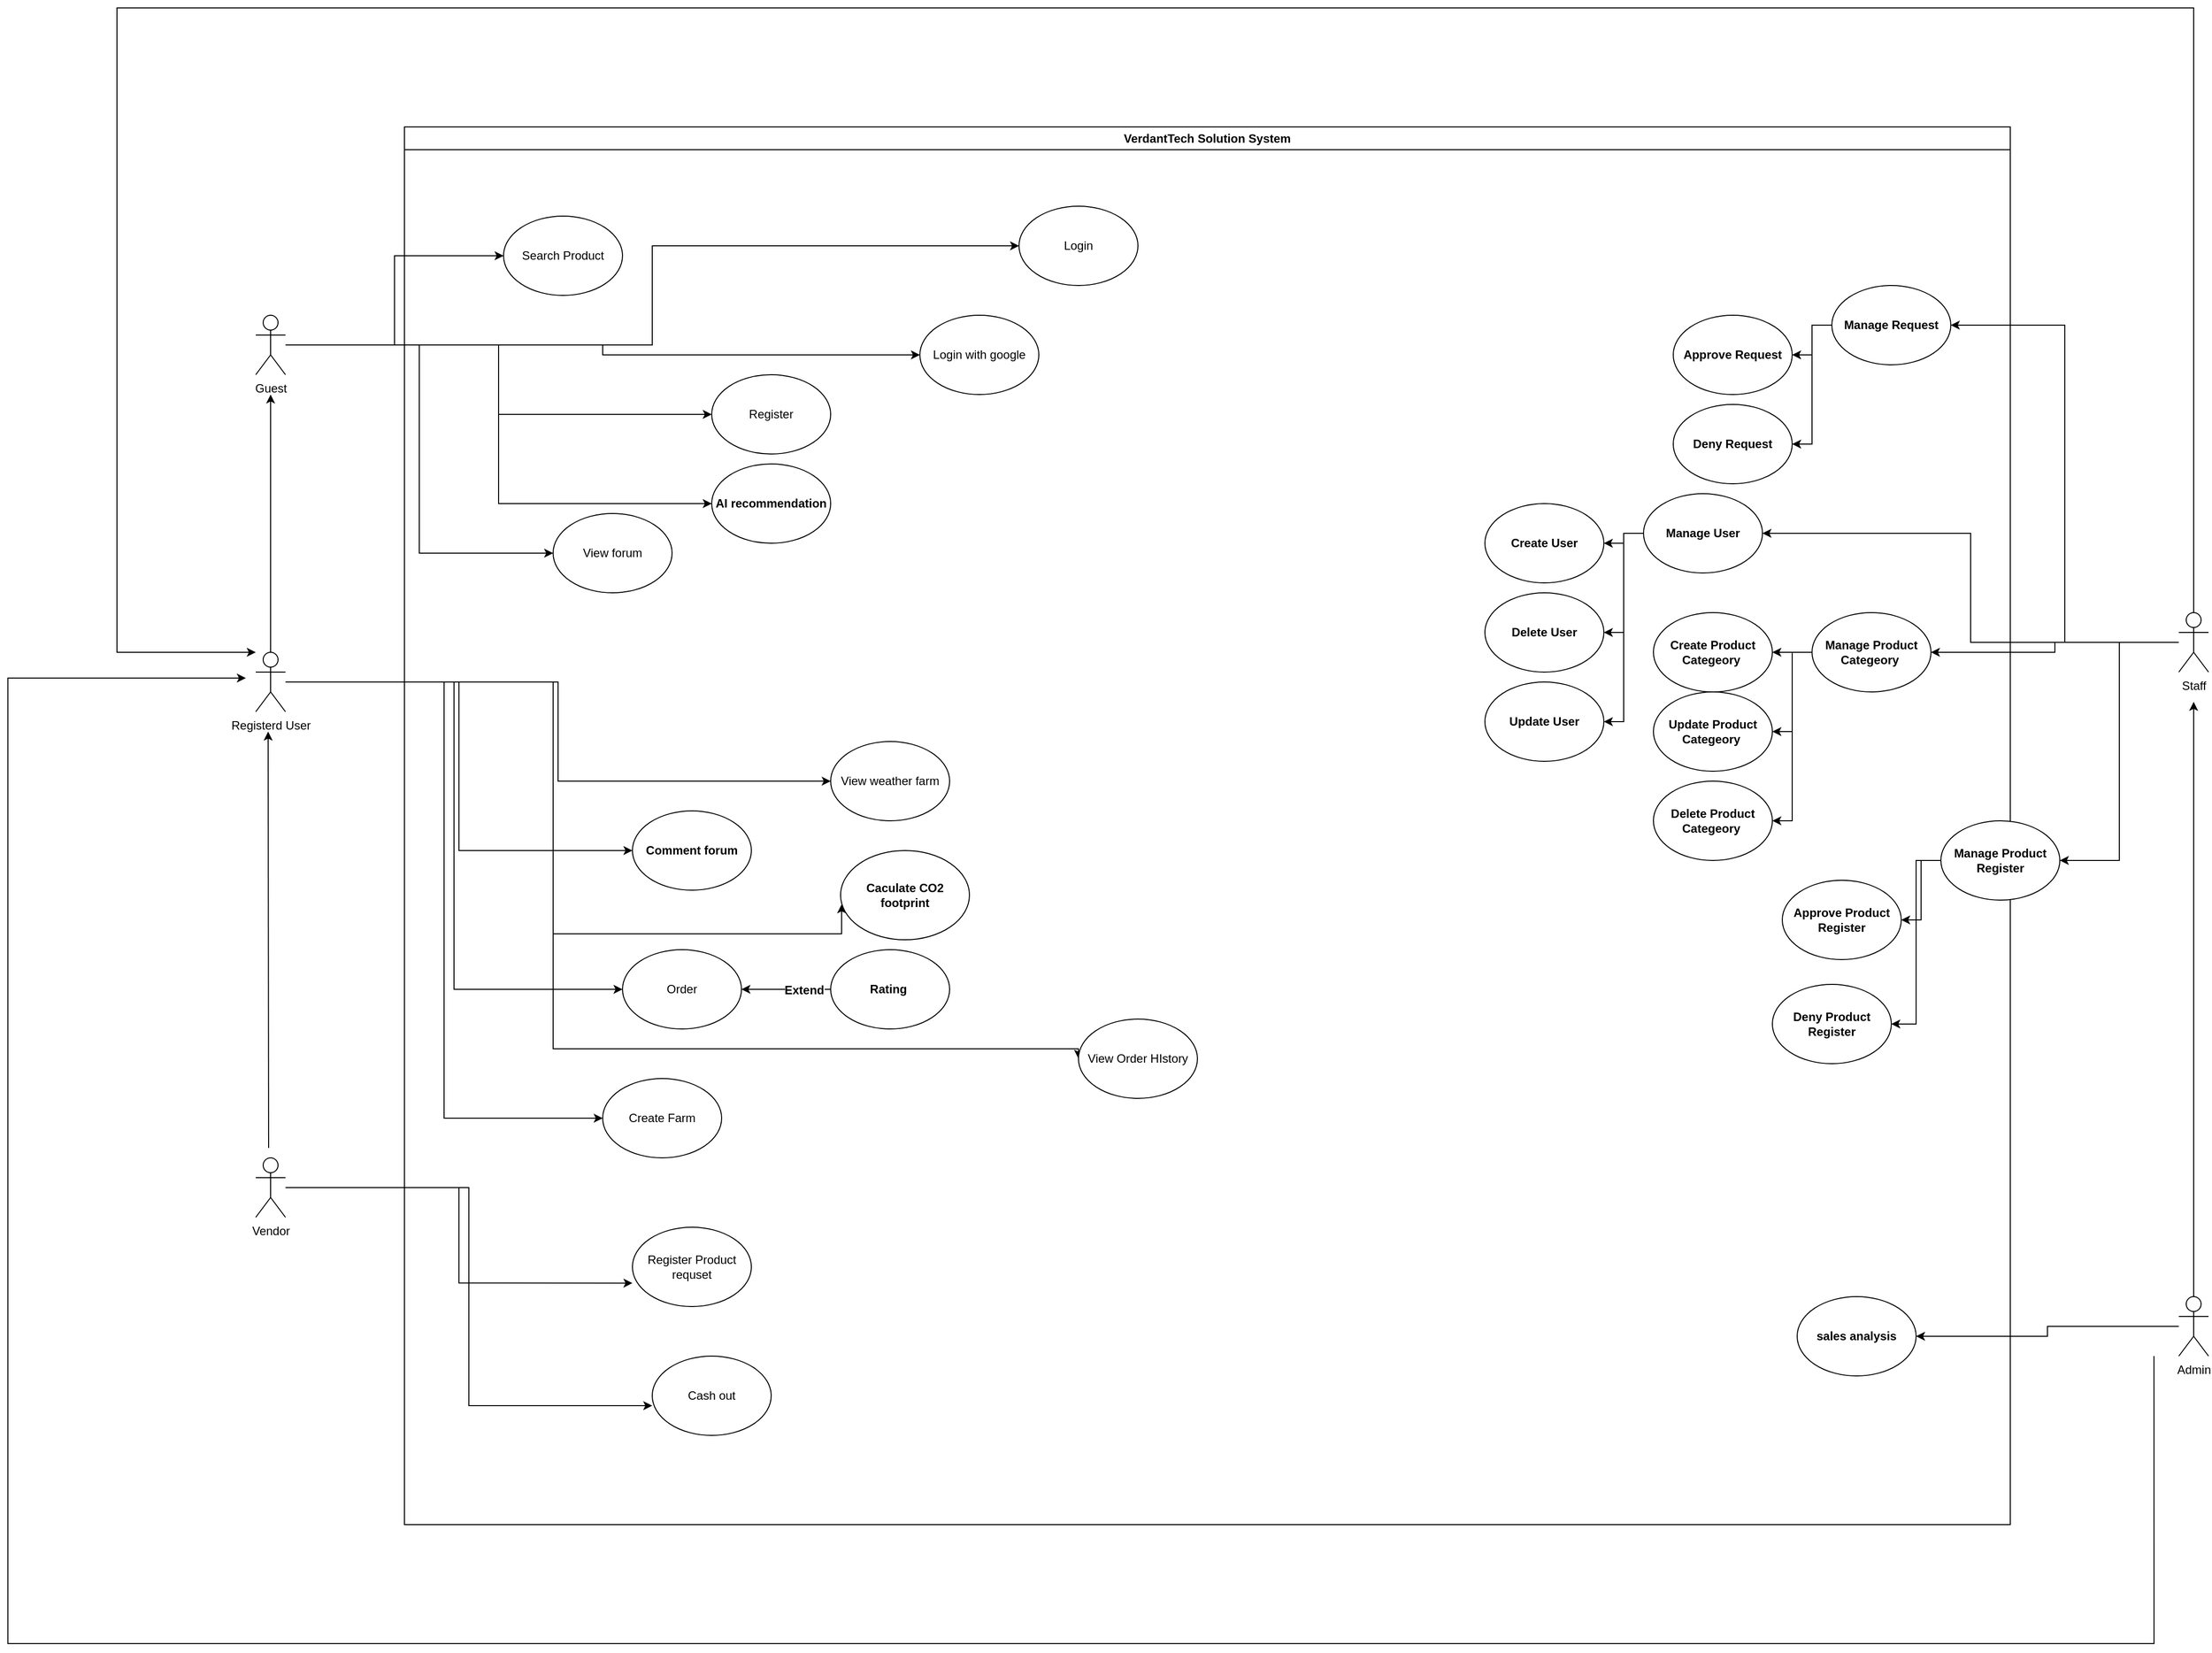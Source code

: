 <mxfile version="28.2.8">
  <diagram name="Page-1" id="nanV0DKHaTG6kbESAD8X">
    <mxGraphModel dx="3877" dy="2462" grid="1" gridSize="10" guides="1" tooltips="1" connect="1" arrows="1" fold="1" page="1" pageScale="1" pageWidth="850" pageHeight="1100" math="0" shadow="0">
      <root>
        <mxCell id="0" />
        <mxCell id="1" parent="0" />
        <mxCell id="4OxYw_d_2AR4PA6qMcKQ-128" style="edgeStyle=orthogonalEdgeStyle;rounded=0;orthogonalLoop=1;jettySize=auto;html=1;entryX=0;entryY=0.5;entryDx=0;entryDy=0;fontFamily=Helvetica;fontSize=12;fontColor=default;fontStyle=1;" edge="1" parent="1" source="4OxYw_d_2AR4PA6qMcKQ-1" target="4OxYw_d_2AR4PA6qMcKQ-16">
          <mxGeometry relative="1" as="geometry" />
        </mxCell>
        <mxCell id="4OxYw_d_2AR4PA6qMcKQ-129" style="edgeStyle=orthogonalEdgeStyle;rounded=0;orthogonalLoop=1;jettySize=auto;html=1;entryX=0;entryY=0.5;entryDx=0;entryDy=0;fontFamily=Helvetica;fontSize=12;fontColor=default;fontStyle=1;" edge="1" parent="1" source="4OxYw_d_2AR4PA6qMcKQ-1" target="4OxYw_d_2AR4PA6qMcKQ-51">
          <mxGeometry relative="1" as="geometry" />
        </mxCell>
        <mxCell id="4OxYw_d_2AR4PA6qMcKQ-130" style="edgeStyle=orthogonalEdgeStyle;rounded=0;orthogonalLoop=1;jettySize=auto;html=1;entryX=0;entryY=0.5;entryDx=0;entryDy=0;fontFamily=Helvetica;fontSize=12;fontColor=default;fontStyle=1;" edge="1" parent="1" source="4OxYw_d_2AR4PA6qMcKQ-1" target="4OxYw_d_2AR4PA6qMcKQ-12">
          <mxGeometry relative="1" as="geometry" />
        </mxCell>
        <mxCell id="4OxYw_d_2AR4PA6qMcKQ-131" style="edgeStyle=orthogonalEdgeStyle;rounded=0;orthogonalLoop=1;jettySize=auto;html=1;entryX=0;entryY=0.5;entryDx=0;entryDy=0;fontFamily=Helvetica;fontSize=12;fontColor=default;fontStyle=1;" edge="1" parent="1" source="4OxYw_d_2AR4PA6qMcKQ-1" target="4OxYw_d_2AR4PA6qMcKQ-28">
          <mxGeometry relative="1" as="geometry" />
        </mxCell>
        <mxCell id="4OxYw_d_2AR4PA6qMcKQ-133" style="edgeStyle=orthogonalEdgeStyle;rounded=0;orthogonalLoop=1;jettySize=auto;html=1;entryX=0;entryY=0.5;entryDx=0;entryDy=0;fontFamily=Helvetica;fontSize=12;fontColor=default;fontStyle=1;" edge="1" parent="1" source="4OxYw_d_2AR4PA6qMcKQ-1" target="4OxYw_d_2AR4PA6qMcKQ-49">
          <mxGeometry relative="1" as="geometry">
            <Array as="points">
              <mxPoint x="540" y="230" />
              <mxPoint x="540" y="600" />
            </Array>
          </mxGeometry>
        </mxCell>
        <mxCell id="4OxYw_d_2AR4PA6qMcKQ-1" value="Registerd User" style="shape=umlActor;verticalLabelPosition=bottom;verticalAlign=top;html=1;outlineConnect=0;" vertex="1" parent="1">
          <mxGeometry x="240" y="200" width="30" height="60" as="geometry" />
        </mxCell>
        <mxCell id="4OxYw_d_2AR4PA6qMcKQ-2" value="Vendor" style="shape=umlActor;verticalLabelPosition=bottom;verticalAlign=top;html=1;outlineConnect=0;" vertex="1" parent="1">
          <mxGeometry x="240" y="710" width="30" height="60" as="geometry" />
        </mxCell>
        <mxCell id="4OxYw_d_2AR4PA6qMcKQ-39" style="edgeStyle=orthogonalEdgeStyle;rounded=0;orthogonalLoop=1;jettySize=auto;html=1;fontFamily=Helvetica;fontSize=12;fontColor=default;fontStyle=1;" edge="1" parent="1" source="4OxYw_d_2AR4PA6qMcKQ-3" target="4OxYw_d_2AR4PA6qMcKQ-33">
          <mxGeometry relative="1" as="geometry" />
        </mxCell>
        <mxCell id="4OxYw_d_2AR4PA6qMcKQ-40" style="edgeStyle=orthogonalEdgeStyle;rounded=0;orthogonalLoop=1;jettySize=auto;html=1;entryX=1;entryY=0.5;entryDx=0;entryDy=0;fontFamily=Helvetica;fontSize=12;fontColor=default;fontStyle=1;" edge="1" parent="1" source="4OxYw_d_2AR4PA6qMcKQ-3" target="4OxYw_d_2AR4PA6qMcKQ-31">
          <mxGeometry relative="1" as="geometry" />
        </mxCell>
        <mxCell id="4OxYw_d_2AR4PA6qMcKQ-42" style="edgeStyle=orthogonalEdgeStyle;rounded=0;orthogonalLoop=1;jettySize=auto;html=1;entryX=1;entryY=0.5;entryDx=0;entryDy=0;fontFamily=Helvetica;fontSize=12;fontColor=default;fontStyle=1;" edge="1" parent="1" source="4OxYw_d_2AR4PA6qMcKQ-3" target="4OxYw_d_2AR4PA6qMcKQ-34">
          <mxGeometry relative="1" as="geometry" />
        </mxCell>
        <mxCell id="4OxYw_d_2AR4PA6qMcKQ-116" style="edgeStyle=orthogonalEdgeStyle;rounded=0;orthogonalLoop=1;jettySize=auto;html=1;fontFamily=Helvetica;fontSize=12;fontColor=default;fontStyle=1;exitX=0.5;exitY=0;exitDx=0;exitDy=0;exitPerimeter=0;" edge="1" parent="1" source="4OxYw_d_2AR4PA6qMcKQ-3" target="4OxYw_d_2AR4PA6qMcKQ-1">
          <mxGeometry relative="1" as="geometry">
            <mxPoint x="180.004" y="200.0" as="targetPoint" />
            <mxPoint x="2180" y="140" as="sourcePoint" />
            <Array as="points">
              <mxPoint x="2195" y="-450" />
              <mxPoint x="100" y="-450" />
              <mxPoint x="100" y="200" />
            </Array>
          </mxGeometry>
        </mxCell>
        <mxCell id="4OxYw_d_2AR4PA6qMcKQ-117" value="" style="edgeLabel;html=1;align=center;verticalAlign=middle;resizable=0;points=[];strokeColor=default;fontFamily=Helvetica;fontSize=12;fontColor=default;fontStyle=1;fillColor=default;" vertex="1" connectable="0" parent="4OxYw_d_2AR4PA6qMcKQ-116">
          <mxGeometry x="0.989" y="2" relative="1" as="geometry">
            <mxPoint y="-1" as="offset" />
          </mxGeometry>
        </mxCell>
        <mxCell id="4OxYw_d_2AR4PA6qMcKQ-3" value="Staff" style="shape=umlActor;verticalLabelPosition=bottom;verticalAlign=top;html=1;outlineConnect=0;" vertex="1" parent="1">
          <mxGeometry x="2180" y="160" width="30" height="60" as="geometry" />
        </mxCell>
        <mxCell id="4OxYw_d_2AR4PA6qMcKQ-43" style="edgeStyle=orthogonalEdgeStyle;rounded=0;orthogonalLoop=1;jettySize=auto;html=1;fontFamily=Helvetica;fontSize=12;fontColor=default;fontStyle=1;" edge="1" parent="1" source="4OxYw_d_2AR4PA6qMcKQ-4">
          <mxGeometry relative="1" as="geometry">
            <mxPoint x="2195" y="250" as="targetPoint" />
          </mxGeometry>
        </mxCell>
        <mxCell id="4OxYw_d_2AR4PA6qMcKQ-45" style="edgeStyle=orthogonalEdgeStyle;rounded=0;orthogonalLoop=1;jettySize=auto;html=1;fontFamily=Helvetica;fontSize=12;fontColor=default;fontStyle=1;entryX=1;entryY=0.5;entryDx=0;entryDy=0;" edge="1" parent="1" source="4OxYw_d_2AR4PA6qMcKQ-4" target="4OxYw_d_2AR4PA6qMcKQ-35">
          <mxGeometry relative="1" as="geometry">
            <mxPoint x="1260" y="620" as="targetPoint" />
          </mxGeometry>
        </mxCell>
        <mxCell id="4OxYw_d_2AR4PA6qMcKQ-120" style="edgeStyle=orthogonalEdgeStyle;rounded=0;orthogonalLoop=1;jettySize=auto;html=1;fontFamily=Helvetica;fontSize=12;fontColor=default;fontStyle=1;" edge="1" parent="1">
          <mxGeometry relative="1" as="geometry">
            <mxPoint x="230" y="226" as="targetPoint" />
            <mxPoint x="2154.96" y="910" as="sourcePoint" />
            <Array as="points">
              <mxPoint x="2154.96" y="1200" />
              <mxPoint x="-10.04" y="1200" />
              <mxPoint x="-10.04" y="226" />
              <mxPoint x="199.96" y="226" />
            </Array>
          </mxGeometry>
        </mxCell>
        <mxCell id="4OxYw_d_2AR4PA6qMcKQ-4" value="Admin" style="shape=umlActor;verticalLabelPosition=bottom;verticalAlign=top;html=1;outlineConnect=0;" vertex="1" parent="1">
          <mxGeometry x="2180" y="850" width="30" height="60" as="geometry" />
        </mxCell>
        <mxCell id="4OxYw_d_2AR4PA6qMcKQ-9" value="VerdantTech Solution System" style="swimlane;whiteSpace=wrap;html=1;startSize=23;movable=1;resizable=1;rotatable=1;deletable=1;editable=1;locked=0;connectable=1;" vertex="1" parent="1">
          <mxGeometry x="390" y="-330" width="1620" height="1410" as="geometry" />
        </mxCell>
        <mxCell id="4OxYw_d_2AR4PA6qMcKQ-10" value="Register" style="ellipse;whiteSpace=wrap;html=1;" vertex="1" parent="4OxYw_d_2AR4PA6qMcKQ-9">
          <mxGeometry x="310" y="250" width="120" height="80" as="geometry" />
        </mxCell>
        <mxCell id="4OxYw_d_2AR4PA6qMcKQ-11" value="Login" style="ellipse;whiteSpace=wrap;html=1;" vertex="1" parent="4OxYw_d_2AR4PA6qMcKQ-9">
          <mxGeometry x="620" y="80" width="120" height="80" as="geometry" />
        </mxCell>
        <mxCell id="4OxYw_d_2AR4PA6qMcKQ-12" value="Order" style="ellipse;whiteSpace=wrap;html=1;" vertex="1" parent="4OxYw_d_2AR4PA6qMcKQ-9">
          <mxGeometry x="220" y="830" width="120" height="80" as="geometry" />
        </mxCell>
        <mxCell id="4OxYw_d_2AR4PA6qMcKQ-13" value="View forum" style="ellipse;whiteSpace=wrap;html=1;" vertex="1" parent="4OxYw_d_2AR4PA6qMcKQ-9">
          <mxGeometry x="150" y="390" width="120" height="80" as="geometry" />
        </mxCell>
        <mxCell id="4OxYw_d_2AR4PA6qMcKQ-14" value="Search Product" style="ellipse;whiteSpace=wrap;html=1;" vertex="1" parent="4OxYw_d_2AR4PA6qMcKQ-9">
          <mxGeometry x="100" y="90" width="120" height="80" as="geometry" />
        </mxCell>
        <mxCell id="4OxYw_d_2AR4PA6qMcKQ-15" value="Register Product requset" style="ellipse;whiteSpace=wrap;html=1;" vertex="1" parent="4OxYw_d_2AR4PA6qMcKQ-9">
          <mxGeometry x="230" y="1110" width="120" height="80" as="geometry" />
        </mxCell>
        <mxCell id="4OxYw_d_2AR4PA6qMcKQ-16" value="Create Farm" style="ellipse;whiteSpace=wrap;html=1;" vertex="1" parent="4OxYw_d_2AR4PA6qMcKQ-9">
          <mxGeometry x="200" y="960" width="120" height="80" as="geometry" />
        </mxCell>
        <mxCell id="4OxYw_d_2AR4PA6qMcKQ-17" value="Cash out" style="ellipse;whiteSpace=wrap;html=1;" vertex="1" parent="4OxYw_d_2AR4PA6qMcKQ-9">
          <mxGeometry x="250" y="1240" width="120" height="80" as="geometry" />
        </mxCell>
        <mxCell id="4OxYw_d_2AR4PA6qMcKQ-26" value="Login with google" style="ellipse;whiteSpace=wrap;html=1;" vertex="1" parent="4OxYw_d_2AR4PA6qMcKQ-9">
          <mxGeometry x="520" y="190" width="120" height="80" as="geometry" />
        </mxCell>
        <mxCell id="4OxYw_d_2AR4PA6qMcKQ-28" value="View weather farm" style="ellipse;whiteSpace=wrap;html=1;" vertex="1" parent="4OxYw_d_2AR4PA6qMcKQ-9">
          <mxGeometry x="430" y="620" width="120" height="80" as="geometry" />
        </mxCell>
        <mxCell id="4OxYw_d_2AR4PA6qMcKQ-30" value="Caculate CO2 footprint" style="ellipse;whiteSpace=wrap;html=1;strokeColor=default;align=center;verticalAlign=middle;fontFamily=Helvetica;fontSize=12;fontColor=default;fontStyle=1;fillColor=default;" vertex="1" parent="4OxYw_d_2AR4PA6qMcKQ-9">
          <mxGeometry x="440" y="730" width="130" height="90" as="geometry" />
        </mxCell>
        <mxCell id="4OxYw_d_2AR4PA6qMcKQ-107" style="edgeStyle=orthogonalEdgeStyle;rounded=0;orthogonalLoop=1;jettySize=auto;html=1;entryX=1;entryY=0.5;entryDx=0;entryDy=0;fontFamily=Helvetica;fontSize=12;fontColor=default;fontStyle=1;" edge="1" parent="4OxYw_d_2AR4PA6qMcKQ-9" source="4OxYw_d_2AR4PA6qMcKQ-31" target="4OxYw_d_2AR4PA6qMcKQ-105">
          <mxGeometry relative="1" as="geometry" />
        </mxCell>
        <mxCell id="4OxYw_d_2AR4PA6qMcKQ-108" style="edgeStyle=orthogonalEdgeStyle;rounded=0;orthogonalLoop=1;jettySize=auto;html=1;entryX=1;entryY=0.5;entryDx=0;entryDy=0;fontFamily=Helvetica;fontSize=12;fontColor=default;fontStyle=1;" edge="1" parent="4OxYw_d_2AR4PA6qMcKQ-9" source="4OxYw_d_2AR4PA6qMcKQ-31" target="4OxYw_d_2AR4PA6qMcKQ-106">
          <mxGeometry relative="1" as="geometry" />
        </mxCell>
        <mxCell id="4OxYw_d_2AR4PA6qMcKQ-31" value="Manage Request" style="ellipse;whiteSpace=wrap;html=1;strokeColor=default;align=center;verticalAlign=middle;fontFamily=Helvetica;fontSize=12;fontColor=default;fontStyle=1;fillColor=default;" vertex="1" parent="4OxYw_d_2AR4PA6qMcKQ-9">
          <mxGeometry x="1440" y="160" width="120" height="80" as="geometry" />
        </mxCell>
        <mxCell id="4OxYw_d_2AR4PA6qMcKQ-103" style="edgeStyle=orthogonalEdgeStyle;rounded=0;orthogonalLoop=1;jettySize=auto;html=1;fontFamily=Helvetica;fontSize=12;fontColor=default;fontStyle=1;" edge="1" parent="4OxYw_d_2AR4PA6qMcKQ-9" source="4OxYw_d_2AR4PA6qMcKQ-32" target="4OxYw_d_2AR4PA6qMcKQ-98">
          <mxGeometry relative="1" as="geometry" />
        </mxCell>
        <mxCell id="4OxYw_d_2AR4PA6qMcKQ-104" style="edgeStyle=orthogonalEdgeStyle;rounded=0;orthogonalLoop=1;jettySize=auto;html=1;entryX=1;entryY=0.5;entryDx=0;entryDy=0;fontFamily=Helvetica;fontSize=12;fontColor=default;fontStyle=1;" edge="1" parent="4OxYw_d_2AR4PA6qMcKQ-9" source="4OxYw_d_2AR4PA6qMcKQ-32" target="4OxYw_d_2AR4PA6qMcKQ-100">
          <mxGeometry relative="1" as="geometry" />
        </mxCell>
        <mxCell id="4OxYw_d_2AR4PA6qMcKQ-32" value="Manage Product Register" style="ellipse;whiteSpace=wrap;html=1;strokeColor=default;align=center;verticalAlign=middle;fontFamily=Helvetica;fontSize=12;fontColor=default;fontStyle=1;fillColor=default;" vertex="1" parent="4OxYw_d_2AR4PA6qMcKQ-9">
          <mxGeometry x="1550" y="700" width="120" height="80" as="geometry" />
        </mxCell>
        <mxCell id="4OxYw_d_2AR4PA6qMcKQ-95" style="edgeStyle=orthogonalEdgeStyle;rounded=0;orthogonalLoop=1;jettySize=auto;html=1;fontFamily=Helvetica;fontSize=12;fontColor=default;fontStyle=1;" edge="1" parent="4OxYw_d_2AR4PA6qMcKQ-9" source="4OxYw_d_2AR4PA6qMcKQ-33" target="4OxYw_d_2AR4PA6qMcKQ-92">
          <mxGeometry relative="1" as="geometry" />
        </mxCell>
        <mxCell id="4OxYw_d_2AR4PA6qMcKQ-96" style="edgeStyle=orthogonalEdgeStyle;rounded=0;orthogonalLoop=1;jettySize=auto;html=1;fontFamily=Helvetica;fontSize=12;fontColor=default;fontStyle=1;" edge="1" parent="4OxYw_d_2AR4PA6qMcKQ-9" source="4OxYw_d_2AR4PA6qMcKQ-33" target="4OxYw_d_2AR4PA6qMcKQ-93">
          <mxGeometry relative="1" as="geometry" />
        </mxCell>
        <mxCell id="4OxYw_d_2AR4PA6qMcKQ-97" style="edgeStyle=orthogonalEdgeStyle;rounded=0;orthogonalLoop=1;jettySize=auto;html=1;entryX=1;entryY=0.5;entryDx=0;entryDy=0;fontFamily=Helvetica;fontSize=12;fontColor=default;fontStyle=1;" edge="1" parent="4OxYw_d_2AR4PA6qMcKQ-9" source="4OxYw_d_2AR4PA6qMcKQ-33" target="4OxYw_d_2AR4PA6qMcKQ-94">
          <mxGeometry relative="1" as="geometry" />
        </mxCell>
        <mxCell id="4OxYw_d_2AR4PA6qMcKQ-33" value="Manage Product Categeory&amp;nbsp;" style="ellipse;whiteSpace=wrap;html=1;strokeColor=default;align=center;verticalAlign=middle;fontFamily=Helvetica;fontSize=12;fontColor=default;fontStyle=1;fillColor=default;" vertex="1" parent="4OxYw_d_2AR4PA6qMcKQ-9">
          <mxGeometry x="1420" y="490" width="120" height="80" as="geometry" />
        </mxCell>
        <mxCell id="4OxYw_d_2AR4PA6qMcKQ-62" style="edgeStyle=orthogonalEdgeStyle;rounded=0;orthogonalLoop=1;jettySize=auto;html=1;fontFamily=Helvetica;fontSize=12;fontColor=default;fontStyle=1;" edge="1" parent="4OxYw_d_2AR4PA6qMcKQ-9" source="4OxYw_d_2AR4PA6qMcKQ-34" target="4OxYw_d_2AR4PA6qMcKQ-61">
          <mxGeometry relative="1" as="geometry" />
        </mxCell>
        <mxCell id="4OxYw_d_2AR4PA6qMcKQ-63" style="edgeStyle=orthogonalEdgeStyle;rounded=0;orthogonalLoop=1;jettySize=auto;html=1;entryX=1;entryY=0.5;entryDx=0;entryDy=0;fontFamily=Helvetica;fontSize=12;fontColor=default;fontStyle=1;" edge="1" parent="4OxYw_d_2AR4PA6qMcKQ-9" source="4OxYw_d_2AR4PA6qMcKQ-34" target="4OxYw_d_2AR4PA6qMcKQ-60">
          <mxGeometry relative="1" as="geometry" />
        </mxCell>
        <mxCell id="4OxYw_d_2AR4PA6qMcKQ-64" style="edgeStyle=orthogonalEdgeStyle;rounded=0;orthogonalLoop=1;jettySize=auto;html=1;entryX=1;entryY=0.5;entryDx=0;entryDy=0;fontFamily=Helvetica;fontSize=12;fontColor=default;fontStyle=1;" edge="1" parent="4OxYw_d_2AR4PA6qMcKQ-9" source="4OxYw_d_2AR4PA6qMcKQ-34" target="4OxYw_d_2AR4PA6qMcKQ-59">
          <mxGeometry relative="1" as="geometry" />
        </mxCell>
        <mxCell id="4OxYw_d_2AR4PA6qMcKQ-34" value="Manage User" style="ellipse;whiteSpace=wrap;html=1;strokeColor=default;align=center;verticalAlign=middle;fontFamily=Helvetica;fontSize=12;fontColor=default;fontStyle=1;fillColor=default;" vertex="1" parent="4OxYw_d_2AR4PA6qMcKQ-9">
          <mxGeometry x="1250" y="370" width="120" height="80" as="geometry" />
        </mxCell>
        <mxCell id="4OxYw_d_2AR4PA6qMcKQ-35" value="sales analysis" style="ellipse;whiteSpace=wrap;html=1;strokeColor=default;align=center;verticalAlign=middle;fontFamily=Helvetica;fontSize=12;fontColor=default;fontStyle=1;fillColor=default;" vertex="1" parent="4OxYw_d_2AR4PA6qMcKQ-9">
          <mxGeometry x="1405" y="1180" width="120" height="80" as="geometry" />
        </mxCell>
        <mxCell id="4OxYw_d_2AR4PA6qMcKQ-47" value="AI recommendation" style="ellipse;whiteSpace=wrap;html=1;strokeColor=default;align=center;verticalAlign=middle;fontFamily=Helvetica;fontSize=12;fontColor=default;fontStyle=1;fillColor=default;" vertex="1" parent="4OxYw_d_2AR4PA6qMcKQ-9">
          <mxGeometry x="310" y="340" width="120" height="80" as="geometry" />
        </mxCell>
        <mxCell id="4OxYw_d_2AR4PA6qMcKQ-49" value="View Order HIstory" style="ellipse;whiteSpace=wrap;html=1;" vertex="1" parent="4OxYw_d_2AR4PA6qMcKQ-9">
          <mxGeometry x="680" y="900" width="120" height="80" as="geometry" />
        </mxCell>
        <mxCell id="4OxYw_d_2AR4PA6qMcKQ-137" style="edgeStyle=orthogonalEdgeStyle;rounded=0;orthogonalLoop=1;jettySize=auto;html=1;entryX=1;entryY=0.5;entryDx=0;entryDy=0;fontFamily=Helvetica;fontSize=12;fontColor=default;fontStyle=1;" edge="1" parent="4OxYw_d_2AR4PA6qMcKQ-9" source="4OxYw_d_2AR4PA6qMcKQ-50" target="4OxYw_d_2AR4PA6qMcKQ-12">
          <mxGeometry relative="1" as="geometry" />
        </mxCell>
        <mxCell id="4OxYw_d_2AR4PA6qMcKQ-139" value="Extend" style="edgeLabel;html=1;align=center;verticalAlign=middle;resizable=0;points=[];strokeColor=default;fontFamily=Helvetica;fontSize=12;fontColor=default;fontStyle=1;fillColor=default;" vertex="1" connectable="0" parent="4OxYw_d_2AR4PA6qMcKQ-137">
          <mxGeometry x="-0.387" y="1" relative="1" as="geometry">
            <mxPoint as="offset" />
          </mxGeometry>
        </mxCell>
        <mxCell id="4OxYw_d_2AR4PA6qMcKQ-50" value="Rating&amp;nbsp;" style="ellipse;whiteSpace=wrap;html=1;strokeColor=default;align=center;verticalAlign=middle;fontFamily=Helvetica;fontSize=12;fontColor=default;fontStyle=1;fillColor=default;" vertex="1" parent="4OxYw_d_2AR4PA6qMcKQ-9">
          <mxGeometry x="430" y="830" width="120" height="80" as="geometry" />
        </mxCell>
        <mxCell id="4OxYw_d_2AR4PA6qMcKQ-51" value="Comment forum" style="ellipse;whiteSpace=wrap;html=1;strokeColor=default;align=center;verticalAlign=middle;fontFamily=Helvetica;fontSize=12;fontColor=default;fontStyle=1;fillColor=default;" vertex="1" parent="4OxYw_d_2AR4PA6qMcKQ-9">
          <mxGeometry x="230" y="690" width="120" height="80" as="geometry" />
        </mxCell>
        <mxCell id="4OxYw_d_2AR4PA6qMcKQ-61" value="Create User" style="ellipse;whiteSpace=wrap;html=1;strokeColor=default;align=center;verticalAlign=middle;fontFamily=Helvetica;fontSize=12;fontColor=default;fontStyle=1;fillColor=default;" vertex="1" parent="4OxYw_d_2AR4PA6qMcKQ-9">
          <mxGeometry x="1090" y="380" width="120" height="80" as="geometry" />
        </mxCell>
        <mxCell id="4OxYw_d_2AR4PA6qMcKQ-60" value="Delete User" style="ellipse;whiteSpace=wrap;html=1;strokeColor=default;align=center;verticalAlign=middle;fontFamily=Helvetica;fontSize=12;fontColor=default;fontStyle=1;fillColor=default;" vertex="1" parent="4OxYw_d_2AR4PA6qMcKQ-9">
          <mxGeometry x="1090" y="470" width="120" height="80" as="geometry" />
        </mxCell>
        <mxCell id="4OxYw_d_2AR4PA6qMcKQ-59" value="Update User" style="ellipse;whiteSpace=wrap;html=1;strokeColor=default;align=center;verticalAlign=middle;fontFamily=Helvetica;fontSize=12;fontColor=default;fontStyle=1;fillColor=default;" vertex="1" parent="4OxYw_d_2AR4PA6qMcKQ-9">
          <mxGeometry x="1090" y="560" width="120" height="80" as="geometry" />
        </mxCell>
        <mxCell id="4OxYw_d_2AR4PA6qMcKQ-92" value="Create Product Categeory&amp;nbsp;" style="ellipse;whiteSpace=wrap;html=1;strokeColor=default;align=center;verticalAlign=middle;fontFamily=Helvetica;fontSize=12;fontColor=default;fontStyle=1;fillColor=default;" vertex="1" parent="4OxYw_d_2AR4PA6qMcKQ-9">
          <mxGeometry x="1260" y="490" width="120" height="80" as="geometry" />
        </mxCell>
        <mxCell id="4OxYw_d_2AR4PA6qMcKQ-94" value="Delete Product Categeory&amp;nbsp;" style="ellipse;whiteSpace=wrap;html=1;strokeColor=default;align=center;verticalAlign=middle;fontFamily=Helvetica;fontSize=12;fontColor=default;fontStyle=1;fillColor=default;" vertex="1" parent="4OxYw_d_2AR4PA6qMcKQ-9">
          <mxGeometry x="1260" y="660" width="120" height="80" as="geometry" />
        </mxCell>
        <mxCell id="4OxYw_d_2AR4PA6qMcKQ-93" value="Update Product Categeory&amp;nbsp;" style="ellipse;whiteSpace=wrap;html=1;strokeColor=default;align=center;verticalAlign=middle;fontFamily=Helvetica;fontSize=12;fontColor=default;fontStyle=1;fillColor=default;" vertex="1" parent="4OxYw_d_2AR4PA6qMcKQ-9">
          <mxGeometry x="1260" y="570" width="120" height="80" as="geometry" />
        </mxCell>
        <mxCell id="4OxYw_d_2AR4PA6qMcKQ-98" value="Approve Product Register" style="ellipse;whiteSpace=wrap;html=1;strokeColor=default;align=center;verticalAlign=middle;fontFamily=Helvetica;fontSize=12;fontColor=default;fontStyle=1;fillColor=default;" vertex="1" parent="4OxYw_d_2AR4PA6qMcKQ-9">
          <mxGeometry x="1390" y="760" width="120" height="80" as="geometry" />
        </mxCell>
        <mxCell id="4OxYw_d_2AR4PA6qMcKQ-100" value="Deny Product Register" style="ellipse;whiteSpace=wrap;html=1;strokeColor=default;align=center;verticalAlign=middle;fontFamily=Helvetica;fontSize=12;fontColor=default;fontStyle=1;fillColor=default;" vertex="1" parent="4OxYw_d_2AR4PA6qMcKQ-9">
          <mxGeometry x="1380" y="865" width="120" height="80" as="geometry" />
        </mxCell>
        <mxCell id="4OxYw_d_2AR4PA6qMcKQ-105" value="Approve Request" style="ellipse;whiteSpace=wrap;html=1;strokeColor=default;align=center;verticalAlign=middle;fontFamily=Helvetica;fontSize=12;fontColor=default;fontStyle=1;fillColor=default;" vertex="1" parent="4OxYw_d_2AR4PA6qMcKQ-9">
          <mxGeometry x="1280" y="190" width="120" height="80" as="geometry" />
        </mxCell>
        <mxCell id="4OxYw_d_2AR4PA6qMcKQ-106" value="Deny Request" style="ellipse;whiteSpace=wrap;html=1;strokeColor=default;align=center;verticalAlign=middle;fontFamily=Helvetica;fontSize=12;fontColor=default;fontStyle=1;fillColor=default;" vertex="1" parent="4OxYw_d_2AR4PA6qMcKQ-9">
          <mxGeometry x="1280" y="280" width="120" height="80" as="geometry" />
        </mxCell>
        <mxCell id="4OxYw_d_2AR4PA6qMcKQ-24" style="edgeStyle=orthogonalEdgeStyle;rounded=0;orthogonalLoop=1;jettySize=auto;html=1;entryX=0;entryY=0.704;entryDx=0;entryDy=0;entryPerimeter=0;" edge="1" parent="1" source="4OxYw_d_2AR4PA6qMcKQ-2" target="4OxYw_d_2AR4PA6qMcKQ-15">
          <mxGeometry relative="1" as="geometry" />
        </mxCell>
        <mxCell id="4OxYw_d_2AR4PA6qMcKQ-36" style="edgeStyle=orthogonalEdgeStyle;rounded=0;orthogonalLoop=1;jettySize=auto;html=1;entryX=0;entryY=0.625;entryDx=0;entryDy=0;entryPerimeter=0;fontFamily=Helvetica;fontSize=12;fontColor=default;fontStyle=1;" edge="1" parent="1" source="4OxYw_d_2AR4PA6qMcKQ-2" target="4OxYw_d_2AR4PA6qMcKQ-17">
          <mxGeometry relative="1" as="geometry" />
        </mxCell>
        <mxCell id="4OxYw_d_2AR4PA6qMcKQ-41" style="edgeStyle=orthogonalEdgeStyle;rounded=0;orthogonalLoop=1;jettySize=auto;html=1;entryX=1;entryY=0.5;entryDx=0;entryDy=0;fontFamily=Helvetica;fontSize=12;fontColor=default;fontStyle=1;" edge="1" parent="1" source="4OxYw_d_2AR4PA6qMcKQ-3" target="4OxYw_d_2AR4PA6qMcKQ-32">
          <mxGeometry relative="1" as="geometry">
            <mxPoint x="1600.04" y="219.997" as="sourcePoint" />
            <mxPoint x="1460.0" y="406.25" as="targetPoint" />
          </mxGeometry>
        </mxCell>
        <mxCell id="4OxYw_d_2AR4PA6qMcKQ-121" style="edgeStyle=orthogonalEdgeStyle;rounded=0;orthogonalLoop=1;jettySize=auto;html=1;fontFamily=Helvetica;fontSize=12;fontColor=default;fontStyle=1;" edge="1" parent="1" source="4OxYw_d_2AR4PA6qMcKQ-112" target="4OxYw_d_2AR4PA6qMcKQ-26">
          <mxGeometry relative="1" as="geometry" />
        </mxCell>
        <mxCell id="4OxYw_d_2AR4PA6qMcKQ-122" style="edgeStyle=orthogonalEdgeStyle;rounded=0;orthogonalLoop=1;jettySize=auto;html=1;entryX=0;entryY=0.5;entryDx=0;entryDy=0;fontFamily=Helvetica;fontSize=12;fontColor=default;fontStyle=1;" edge="1" parent="1" source="4OxYw_d_2AR4PA6qMcKQ-112" target="4OxYw_d_2AR4PA6qMcKQ-11">
          <mxGeometry relative="1" as="geometry" />
        </mxCell>
        <mxCell id="4OxYw_d_2AR4PA6qMcKQ-123" style="edgeStyle=orthogonalEdgeStyle;rounded=0;orthogonalLoop=1;jettySize=auto;html=1;fontFamily=Helvetica;fontSize=12;fontColor=default;fontStyle=1;" edge="1" parent="1" source="4OxYw_d_2AR4PA6qMcKQ-112" target="4OxYw_d_2AR4PA6qMcKQ-10">
          <mxGeometry relative="1" as="geometry" />
        </mxCell>
        <mxCell id="4OxYw_d_2AR4PA6qMcKQ-124" style="edgeStyle=orthogonalEdgeStyle;rounded=0;orthogonalLoop=1;jettySize=auto;html=1;entryX=0;entryY=0.5;entryDx=0;entryDy=0;fontFamily=Helvetica;fontSize=12;fontColor=default;fontStyle=1;" edge="1" parent="1" source="4OxYw_d_2AR4PA6qMcKQ-112" target="4OxYw_d_2AR4PA6qMcKQ-47">
          <mxGeometry relative="1" as="geometry" />
        </mxCell>
        <mxCell id="4OxYw_d_2AR4PA6qMcKQ-125" style="edgeStyle=orthogonalEdgeStyle;rounded=0;orthogonalLoop=1;jettySize=auto;html=1;entryX=0;entryY=0.5;entryDx=0;entryDy=0;fontFamily=Helvetica;fontSize=12;fontColor=default;fontStyle=1;" edge="1" parent="1" source="4OxYw_d_2AR4PA6qMcKQ-112" target="4OxYw_d_2AR4PA6qMcKQ-14">
          <mxGeometry relative="1" as="geometry" />
        </mxCell>
        <mxCell id="4OxYw_d_2AR4PA6qMcKQ-126" style="edgeStyle=orthogonalEdgeStyle;rounded=0;orthogonalLoop=1;jettySize=auto;html=1;entryX=0;entryY=0.5;entryDx=0;entryDy=0;fontFamily=Helvetica;fontSize=12;fontColor=default;fontStyle=1;" edge="1" parent="1" source="4OxYw_d_2AR4PA6qMcKQ-112" target="4OxYw_d_2AR4PA6qMcKQ-13">
          <mxGeometry relative="1" as="geometry" />
        </mxCell>
        <mxCell id="4OxYw_d_2AR4PA6qMcKQ-112" value="Guest" style="shape=umlActor;verticalLabelPosition=bottom;verticalAlign=top;html=1;outlineConnect=0;" vertex="1" parent="1">
          <mxGeometry x="240" y="-140" width="30" height="60" as="geometry" />
        </mxCell>
        <mxCell id="4OxYw_d_2AR4PA6qMcKQ-114" style="edgeStyle=orthogonalEdgeStyle;rounded=0;orthogonalLoop=1;jettySize=auto;html=1;entryX=0;entryY=1;entryDx=0;entryDy=0;entryPerimeter=0;fontFamily=Helvetica;fontSize=12;fontColor=default;fontStyle=1;" edge="1" parent="1">
          <mxGeometry relative="1" as="geometry">
            <mxPoint x="253" y="700" as="sourcePoint" />
            <mxPoint x="252.5" y="280" as="targetPoint" />
            <Array as="points">
              <mxPoint x="253" y="700" />
            </Array>
          </mxGeometry>
        </mxCell>
        <mxCell id="4OxYw_d_2AR4PA6qMcKQ-115" style="edgeStyle=orthogonalEdgeStyle;rounded=0;orthogonalLoop=1;jettySize=auto;html=1;entryX=0.5;entryY=1.333;entryDx=0;entryDy=0;entryPerimeter=0;fontFamily=Helvetica;fontSize=12;fontColor=default;fontStyle=1;" edge="1" parent="1" source="4OxYw_d_2AR4PA6qMcKQ-1" target="4OxYw_d_2AR4PA6qMcKQ-112">
          <mxGeometry relative="1" as="geometry" />
        </mxCell>
        <mxCell id="4OxYw_d_2AR4PA6qMcKQ-132" style="edgeStyle=orthogonalEdgeStyle;rounded=0;orthogonalLoop=1;jettySize=auto;html=1;entryX=0.008;entryY=0.603;entryDx=0;entryDy=0;entryPerimeter=0;fontFamily=Helvetica;fontSize=12;fontColor=default;fontStyle=1;" edge="1" parent="1" source="4OxYw_d_2AR4PA6qMcKQ-1" target="4OxYw_d_2AR4PA6qMcKQ-30">
          <mxGeometry relative="1" as="geometry">
            <Array as="points">
              <mxPoint x="540" y="230" />
              <mxPoint x="540" y="484" />
            </Array>
          </mxGeometry>
        </mxCell>
      </root>
    </mxGraphModel>
  </diagram>
</mxfile>
